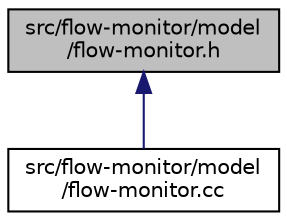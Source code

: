 digraph "src/flow-monitor/model/flow-monitor.h"
{
 // LATEX_PDF_SIZE
  edge [fontname="Helvetica",fontsize="10",labelfontname="Helvetica",labelfontsize="10"];
  node [fontname="Helvetica",fontsize="10",shape=record];
  Node1 [label="src/flow-monitor/model\l/flow-monitor.h",height=0.2,width=0.4,color="black", fillcolor="grey75", style="filled", fontcolor="black",tooltip=" "];
  Node1 -> Node2 [dir="back",color="midnightblue",fontsize="10",style="solid",fontname="Helvetica"];
  Node2 [label="src/flow-monitor/model\l/flow-monitor.cc",height=0.2,width=0.4,color="black", fillcolor="white", style="filled",URL="$flow-monitor_8cc.html",tooltip=" "];
}
